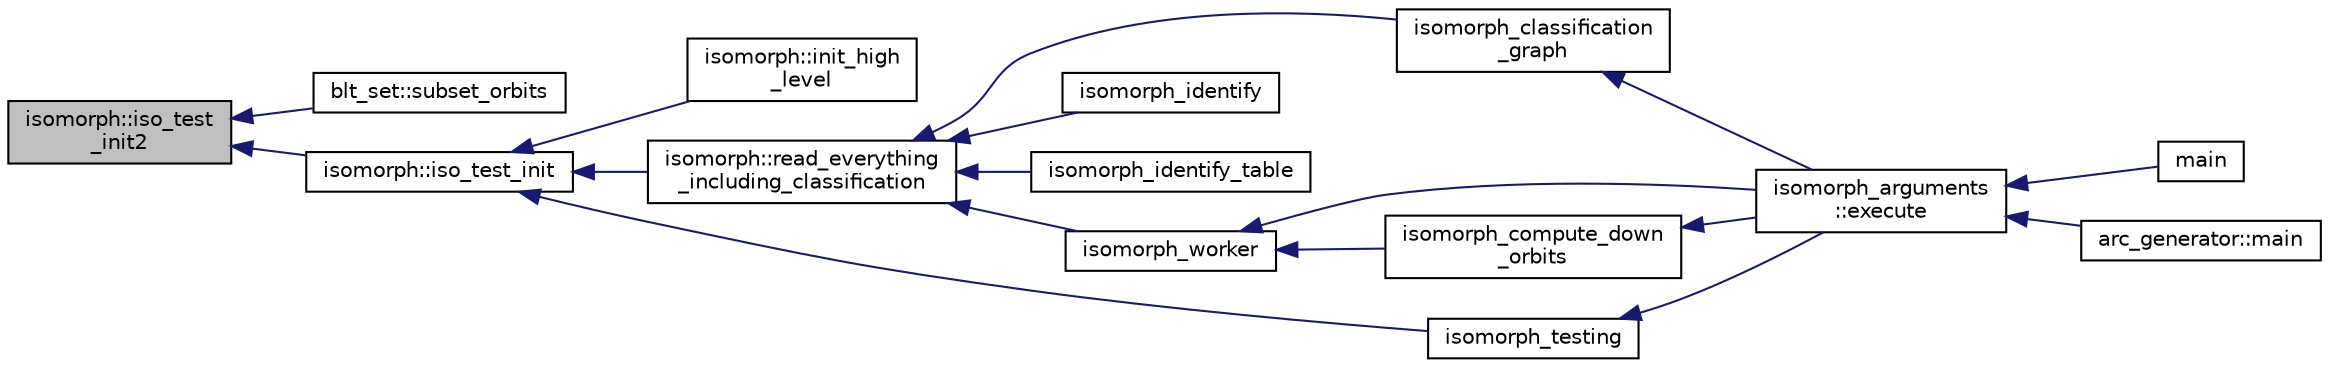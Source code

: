 digraph "isomorph::iso_test_init2"
{
  edge [fontname="Helvetica",fontsize="10",labelfontname="Helvetica",labelfontsize="10"];
  node [fontname="Helvetica",fontsize="10",shape=record];
  rankdir="LR";
  Node7086 [label="isomorph::iso_test\l_init2",height=0.2,width=0.4,color="black", fillcolor="grey75", style="filled", fontcolor="black"];
  Node7086 -> Node7087 [dir="back",color="midnightblue",fontsize="10",style="solid",fontname="Helvetica"];
  Node7087 [label="blt_set::subset_orbits",height=0.2,width=0.4,color="black", fillcolor="white", style="filled",URL="$d1/d3d/classblt__set.html#af8f79fc4346244acfa0e2c2d23c36993"];
  Node7086 -> Node7088 [dir="back",color="midnightblue",fontsize="10",style="solid",fontname="Helvetica"];
  Node7088 [label="isomorph::iso_test_init",height=0.2,width=0.4,color="black", fillcolor="white", style="filled",URL="$d3/d5f/classisomorph.html#a71d125f4cc34ac9a2160e565021802f8"];
  Node7088 -> Node7089 [dir="back",color="midnightblue",fontsize="10",style="solid",fontname="Helvetica"];
  Node7089 [label="isomorph::init_high\l_level",height=0.2,width=0.4,color="black", fillcolor="white", style="filled",URL="$d3/d5f/classisomorph.html#a5cee5468cc8cc68eac1f6131faedfab2"];
  Node7088 -> Node7090 [dir="back",color="midnightblue",fontsize="10",style="solid",fontname="Helvetica"];
  Node7090 [label="isomorph::read_everything\l_including_classification",height=0.2,width=0.4,color="black", fillcolor="white", style="filled",URL="$d3/d5f/classisomorph.html#aa6a56e4522d3133a6ea65c9ac6de3924"];
  Node7090 -> Node7091 [dir="back",color="midnightblue",fontsize="10",style="solid",fontname="Helvetica"];
  Node7091 [label="isomorph_classification\l_graph",height=0.2,width=0.4,color="black", fillcolor="white", style="filled",URL="$d4/d7e/isomorph__global_8_c.html#a027e803e6cab7af4c400a71663bf4715"];
  Node7091 -> Node7092 [dir="back",color="midnightblue",fontsize="10",style="solid",fontname="Helvetica"];
  Node7092 [label="isomorph_arguments\l::execute",height=0.2,width=0.4,color="black", fillcolor="white", style="filled",URL="$d5/de4/classisomorph__arguments.html#aa85e472d14906abdd5672dc66027583e"];
  Node7092 -> Node7093 [dir="back",color="midnightblue",fontsize="10",style="solid",fontname="Helvetica"];
  Node7093 [label="main",height=0.2,width=0.4,color="black", fillcolor="white", style="filled",URL="$d1/d5e/blt__main_8_c.html#a217dbf8b442f20279ea00b898af96f52"];
  Node7092 -> Node7094 [dir="back",color="midnightblue",fontsize="10",style="solid",fontname="Helvetica"];
  Node7094 [label="arc_generator::main",height=0.2,width=0.4,color="black", fillcolor="white", style="filled",URL="$d4/d21/classarc__generator.html#ad80140b51b165dad1fe6ab232be7829a"];
  Node7090 -> Node7095 [dir="back",color="midnightblue",fontsize="10",style="solid",fontname="Helvetica"];
  Node7095 [label="isomorph_identify",height=0.2,width=0.4,color="black", fillcolor="white", style="filled",URL="$d4/d7e/isomorph__global_8_c.html#aa0fe57c73d5668eee10a6022ada7f6a3"];
  Node7090 -> Node7096 [dir="back",color="midnightblue",fontsize="10",style="solid",fontname="Helvetica"];
  Node7096 [label="isomorph_identify_table",height=0.2,width=0.4,color="black", fillcolor="white", style="filled",URL="$d4/d7e/isomorph__global_8_c.html#a9fd19ea945561cf2a6bb5c72dd4b1cb2"];
  Node7090 -> Node7097 [dir="back",color="midnightblue",fontsize="10",style="solid",fontname="Helvetica"];
  Node7097 [label="isomorph_worker",height=0.2,width=0.4,color="black", fillcolor="white", style="filled",URL="$d4/d7e/isomorph__global_8_c.html#ace3bb6ec719b02a35534309d4d3fe99a"];
  Node7097 -> Node7092 [dir="back",color="midnightblue",fontsize="10",style="solid",fontname="Helvetica"];
  Node7097 -> Node7098 [dir="back",color="midnightblue",fontsize="10",style="solid",fontname="Helvetica"];
  Node7098 [label="isomorph_compute_down\l_orbits",height=0.2,width=0.4,color="black", fillcolor="white", style="filled",URL="$d4/d7e/isomorph__global_8_c.html#a3613cea19158edd30958c4edecd97d53"];
  Node7098 -> Node7092 [dir="back",color="midnightblue",fontsize="10",style="solid",fontname="Helvetica"];
  Node7088 -> Node7099 [dir="back",color="midnightblue",fontsize="10",style="solid",fontname="Helvetica"];
  Node7099 [label="isomorph_testing",height=0.2,width=0.4,color="black", fillcolor="white", style="filled",URL="$d4/d7e/isomorph__global_8_c.html#a5a73cbe9f89c4727f086482ee2d238f9"];
  Node7099 -> Node7092 [dir="back",color="midnightblue",fontsize="10",style="solid",fontname="Helvetica"];
}
